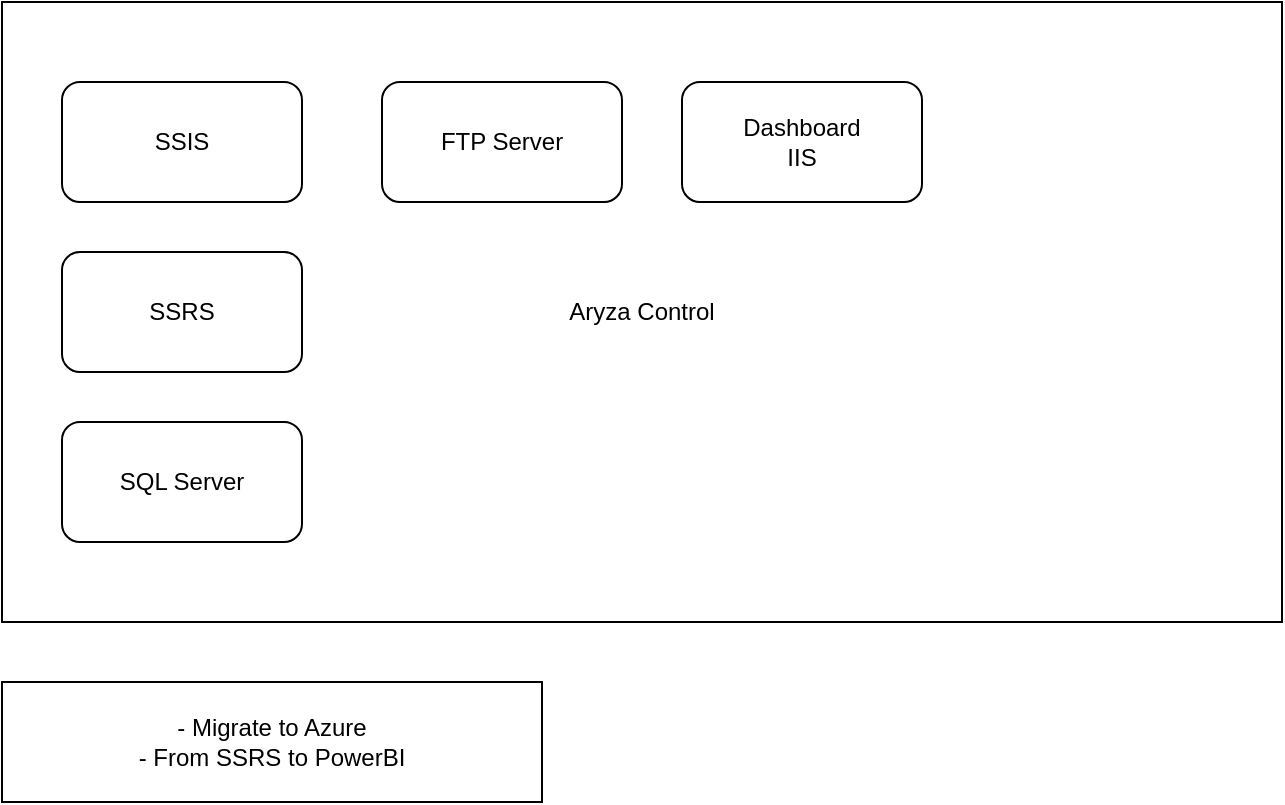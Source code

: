 <mxfile version="21.6.2" type="github">
  <diagram name="Page-1" id="S9DuOmxbEG1TUT1gVu3G">
    <mxGraphModel dx="2074" dy="1148" grid="1" gridSize="10" guides="1" tooltips="1" connect="1" arrows="1" fold="1" page="1" pageScale="1" pageWidth="850" pageHeight="1100" math="0" shadow="0">
      <root>
        <mxCell id="0" />
        <mxCell id="1" parent="0" />
        <mxCell id="Q6vFGdJXm7XNdmGxq_KE-1" value="Aryza Control" style="rounded=0;whiteSpace=wrap;html=1;align=center;" vertex="1" parent="1">
          <mxGeometry x="40" y="560" width="640" height="310" as="geometry" />
        </mxCell>
        <mxCell id="Q6vFGdJXm7XNdmGxq_KE-2" value="SQL Server" style="rounded=1;whiteSpace=wrap;html=1;" vertex="1" parent="1">
          <mxGeometry x="70" y="770" width="120" height="60" as="geometry" />
        </mxCell>
        <mxCell id="Q6vFGdJXm7XNdmGxq_KE-3" value="SSRS" style="rounded=1;whiteSpace=wrap;html=1;" vertex="1" parent="1">
          <mxGeometry x="70" y="685" width="120" height="60" as="geometry" />
        </mxCell>
        <mxCell id="Q6vFGdJXm7XNdmGxq_KE-4" value="SSIS" style="rounded=1;whiteSpace=wrap;html=1;" vertex="1" parent="1">
          <mxGeometry x="70" y="600" width="120" height="60" as="geometry" />
        </mxCell>
        <mxCell id="Q6vFGdJXm7XNdmGxq_KE-5" value="FTP Server" style="rounded=1;whiteSpace=wrap;html=1;" vertex="1" parent="1">
          <mxGeometry x="230" y="600" width="120" height="60" as="geometry" />
        </mxCell>
        <mxCell id="Q6vFGdJXm7XNdmGxq_KE-6" value="Dashboard&lt;br&gt;IIS" style="rounded=1;whiteSpace=wrap;html=1;" vertex="1" parent="1">
          <mxGeometry x="380" y="600" width="120" height="60" as="geometry" />
        </mxCell>
        <mxCell id="Q6vFGdJXm7XNdmGxq_KE-7" value="- Migrate to Azure&lt;br&gt;- From SSRS to PowerBI" style="rounded=0;whiteSpace=wrap;html=1;" vertex="1" parent="1">
          <mxGeometry x="40" y="900" width="270" height="60" as="geometry" />
        </mxCell>
      </root>
    </mxGraphModel>
  </diagram>
</mxfile>
